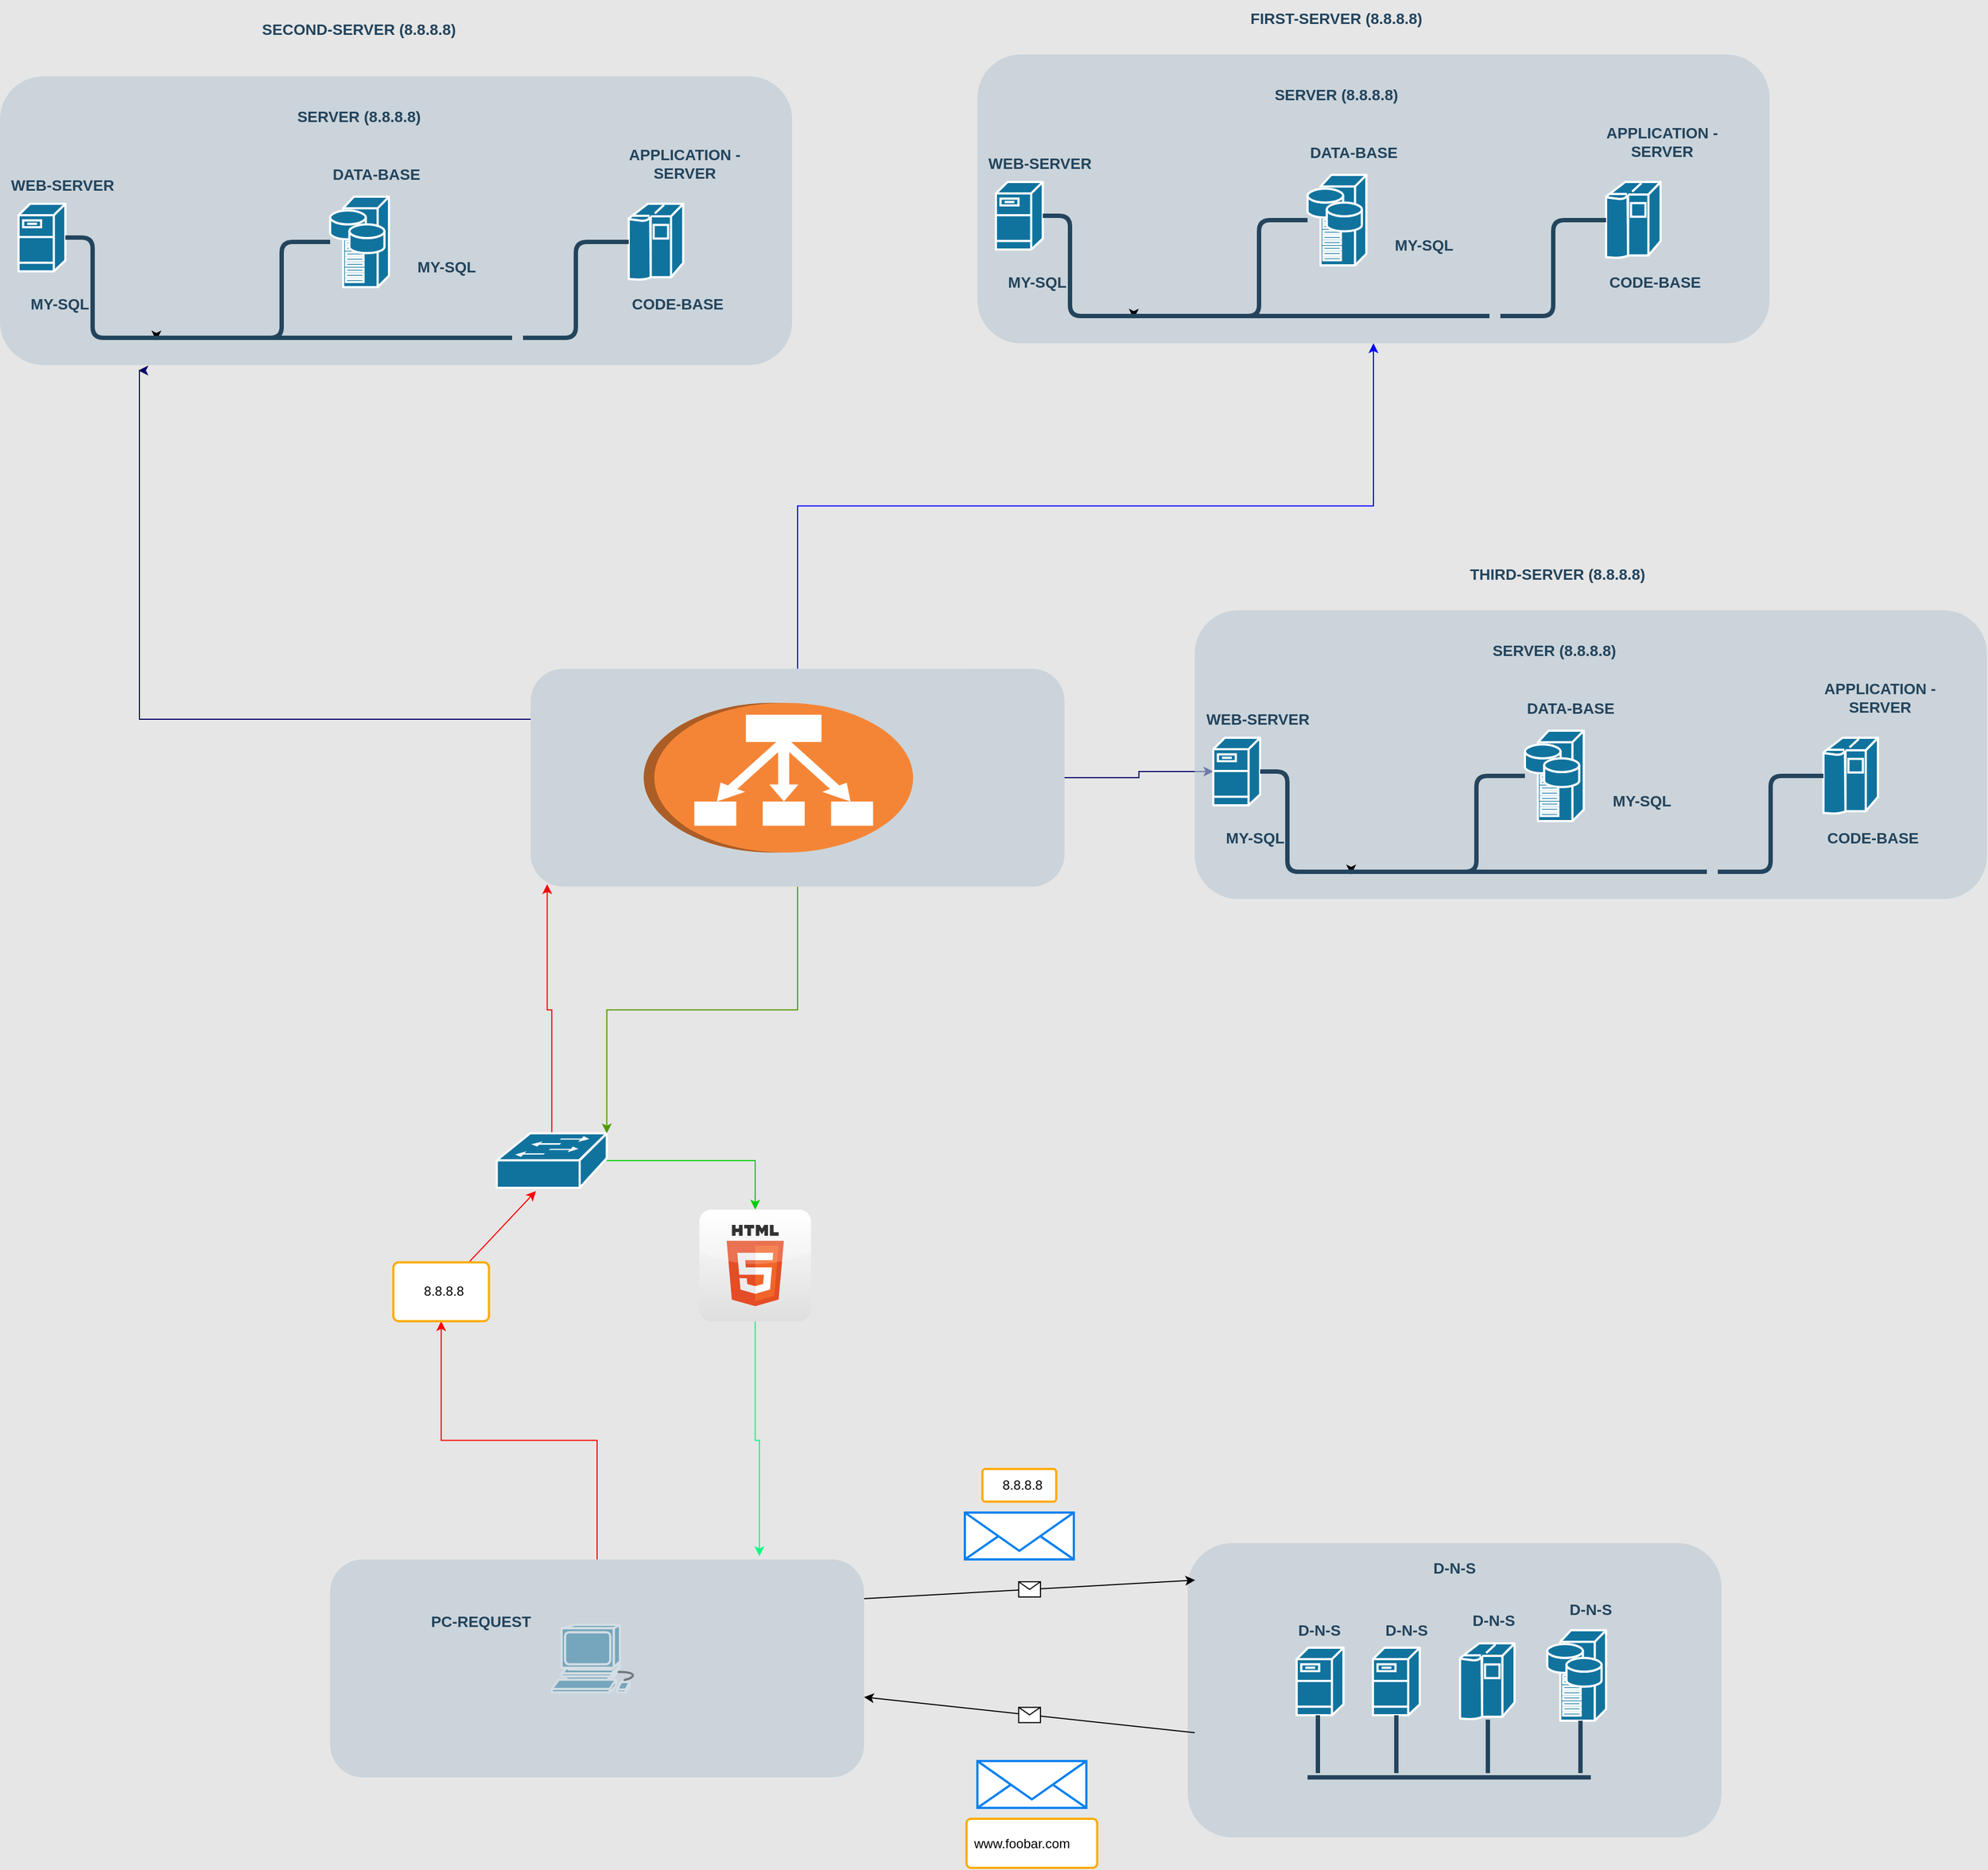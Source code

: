 <mxfile version="21.6.8" type="device">
  <diagram id="6a731a19-8d31-9384-78a2-239565b7b9f0" name="Page-1">
    <mxGraphModel dx="1566" dy="795" grid="1" gridSize="10" guides="1" tooltips="1" connect="1" arrows="1" fold="1" page="1" pageScale="1" pageWidth="827" pageHeight="1169" background="#E6E6E6" math="0" shadow="0">
      <root>
        <mxCell id="0" />
        <mxCell id="1" parent="0" />
        <mxCell id="2094" value="" style="rounded=1;whiteSpace=wrap;html=1;strokeColor=none;fillColor=#BAC8D3;fontSize=24;fontColor=#23445D;align=center;opacity=60;" parent="1" vertex="1">
          <mxGeometry x="1143" y="1456" width="490" height="270" as="geometry" />
        </mxCell>
        <mxCell id="2095" value="" style="rounded=1;whiteSpace=wrap;html=1;strokeColor=none;fillColor=#BAC8D3;fontSize=24;fontColor=#23445D;align=center;opacity=60;" parent="1" vertex="1">
          <mxGeometry x="53" y="110" width="727" height="265" as="geometry" />
        </mxCell>
        <mxCell id="2096" value="" style="shape=mxgraph.cisco.computers_and_peripherals.workstation;html=1;dashed=0;fillColor=#10739E;strokeColor=#ffffff;strokeWidth=2;verticalLabelPosition=bottom;verticalAlign=top;fontFamily=Helvetica;fontSize=36;fontColor=#FFB366" parent="1" vertex="1">
          <mxGeometry x="559.5" y="1531" width="83" height="62" as="geometry" />
        </mxCell>
        <mxCell id="2097" value="" style="shape=mxgraph.cisco.servers.fileserver;html=1;dashed=0;fillColor=#10739E;strokeColor=#ffffff;strokeWidth=2;verticalLabelPosition=bottom;verticalAlign=top;fontFamily=Helvetica;fontSize=36;fontColor=#FFB366" parent="1" vertex="1">
          <mxGeometry x="70" y="227" width="43" height="62" as="geometry" />
        </mxCell>
        <mxCell id="2100" value="" style="shape=mxgraph.cisco.servers.storage_server;html=1;dashed=0;fillColor=#10739E;strokeColor=#ffffff;strokeWidth=2;verticalLabelPosition=bottom;verticalAlign=top;fontFamily=Helvetica;fontSize=36;fontColor=#FFB366" parent="1" vertex="1">
          <mxGeometry x="356" y="220.5" width="54" height="83" as="geometry" />
        </mxCell>
        <mxCell id="2102" value="" style="shape=mxgraph.cisco.computers_and_peripherals.ibm_mainframe;html=1;dashed=0;fillColor=#10739E;strokeColor=#ffffff;strokeWidth=2;verticalLabelPosition=bottom;verticalAlign=top;fontFamily=Helvetica;fontSize=36;fontColor=#FFB366" parent="1" vertex="1">
          <mxGeometry x="630" y="227" width="50" height="70" as="geometry" />
        </mxCell>
        <mxCell id="2103" value="" style="shape=mxgraph.cisco.servers.fileserver;html=1;dashed=0;fillColor=#10739E;strokeColor=#ffffff;strokeWidth=2;verticalLabelPosition=bottom;verticalAlign=top;fontFamily=Helvetica;fontSize=36;fontColor=#FFB366" parent="1" vertex="1">
          <mxGeometry x="1243" y="1552" width="43" height="62" as="geometry" />
        </mxCell>
        <mxCell id="2104" value="" style="shape=mxgraph.cisco.servers.fileserver;html=1;dashed=0;fillColor=#10739E;strokeColor=#ffffff;strokeWidth=2;verticalLabelPosition=bottom;verticalAlign=top;fontFamily=Helvetica;fontSize=36;fontColor=#FFB366" parent="1" vertex="1">
          <mxGeometry x="1313" y="1552" width="43" height="62" as="geometry" />
        </mxCell>
        <mxCell id="2105" value="" style="shape=mxgraph.cisco.computers_and_peripherals.ibm_mainframe;html=1;dashed=0;fillColor=#10739E;strokeColor=#ffffff;strokeWidth=2;verticalLabelPosition=bottom;verticalAlign=top;fontFamily=Helvetica;fontSize=36;fontColor=#FFB366" parent="1" vertex="1">
          <mxGeometry x="1393" y="1548" width="50" height="70" as="geometry" />
        </mxCell>
        <mxCell id="2106" value="" style="shape=mxgraph.cisco.servers.storage_server;html=1;dashed=0;fillColor=#10739E;strokeColor=#ffffff;strokeWidth=2;verticalLabelPosition=bottom;verticalAlign=top;fontFamily=Helvetica;fontSize=36;fontColor=#FFB366" parent="1" vertex="1">
          <mxGeometry x="1473" y="1536" width="54" height="83" as="geometry" />
        </mxCell>
        <mxCell id="6dwymIx41Qv2gQPjKfyM-2273" style="edgeStyle=orthogonalEdgeStyle;rounded=0;orthogonalLoop=1;jettySize=auto;html=1;strokeColor=#00FF80;entryX=0.804;entryY=-0.015;entryDx=0;entryDy=0;entryPerimeter=0;" parent="1" source="6dwymIx41Qv2gQPjKfyM-2308" target="6dwymIx41Qv2gQPjKfyM-2257" edge="1">
          <mxGeometry relative="1" as="geometry">
            <mxPoint x="745.87" y="1360" as="targetPoint" />
          </mxGeometry>
        </mxCell>
        <mxCell id="6dwymIx41Qv2gQPjKfyM-2375" style="edgeStyle=orthogonalEdgeStyle;rounded=0;orthogonalLoop=1;jettySize=auto;html=1;entryX=0.031;entryY=0.989;entryDx=0;entryDy=0;entryPerimeter=0;strokeColor=#FF0000;" parent="1" source="2107" target="6dwymIx41Qv2gQPjKfyM-2314" edge="1">
          <mxGeometry relative="1" as="geometry" />
        </mxCell>
        <mxCell id="2107" value="" style="shape=mxgraph.cisco.switches.workgroup_switch;html=1;dashed=0;fillColor=#10739E;strokeColor=#ffffff;strokeWidth=2;verticalLabelPosition=bottom;verticalAlign=top;fontFamily=Helvetica;fontSize=36;fontColor=#FFB366" parent="1" vertex="1">
          <mxGeometry x="508.87" y="1080" width="101" height="50" as="geometry" />
        </mxCell>
        <mxCell id="2153" value="" style="line;html=1;strokeColor=#23445D;" parent="1" vertex="1">
          <mxGeometry x="1253" y="1666" width="260" height="10" as="geometry" />
        </mxCell>
        <mxCell id="2155" value="" style="edgeStyle=elbowEdgeStyle;elbow=horizontal;endArrow=none;html=1;strokeColor=#23445D;endFill=0;strokeWidth=4;rounded=1" parent="1" target="2102" edge="1">
          <mxGeometry width="100" height="100" relative="1" as="geometry">
            <mxPoint x="533" y="350" as="sourcePoint" />
            <mxPoint x="533" y="310" as="targetPoint" />
          </mxGeometry>
        </mxCell>
        <mxCell id="2159" value="" style="edgeStyle=elbowEdgeStyle;elbow=horizontal;endArrow=none;html=1;strokeColor=#23445D;endFill=0;strokeWidth=4;rounded=1" parent="1" target="2100" edge="1">
          <mxGeometry width="100" height="100" relative="1" as="geometry">
            <mxPoint x="267" y="350" as="sourcePoint" />
            <mxPoint x="266.806" y="296.944" as="targetPoint" />
          </mxGeometry>
        </mxCell>
        <mxCell id="2160" value="" style="edgeStyle=elbowEdgeStyle;elbow=horizontal;endArrow=none;html=1;strokeColor=#23445D;endFill=0;strokeWidth=4;rounded=1" parent="1" source="2152" target="2097" edge="1">
          <mxGeometry width="100" height="100" relative="1" as="geometry">
            <mxPoint x="199" y="350" as="sourcePoint" />
            <mxPoint x="198.806" y="296.944" as="targetPoint" />
            <Array as="points" />
          </mxGeometry>
        </mxCell>
        <mxCell id="2164" value="" style="edgeStyle=elbowEdgeStyle;elbow=horizontal;endArrow=none;html=1;strokeColor=#23445D;endFill=0;strokeWidth=4;rounded=1" parent="1" source="2103" edge="1">
          <mxGeometry width="100" height="100" relative="1" as="geometry">
            <mxPoint x="1262" y="1625" as="sourcePoint" />
            <mxPoint x="1262.278" y="1667.083" as="targetPoint" />
          </mxGeometry>
        </mxCell>
        <mxCell id="2165" value="" style="edgeStyle=elbowEdgeStyle;elbow=horizontal;endArrow=none;html=1;strokeColor=#23445D;endFill=0;strokeWidth=4;rounded=1" parent="1" source="2104" edge="1">
          <mxGeometry width="100" height="100" relative="1" as="geometry">
            <mxPoint x="1334" y="1625" as="sourcePoint" />
            <mxPoint x="1334.278" y="1667.083" as="targetPoint" />
          </mxGeometry>
        </mxCell>
        <mxCell id="2166" value="" style="edgeStyle=elbowEdgeStyle;elbow=horizontal;endArrow=none;html=1;strokeColor=#23445D;endFill=0;strokeWidth=4;rounded=1" parent="1" source="2105" edge="1">
          <mxGeometry width="100" height="100" relative="1" as="geometry">
            <mxPoint x="1418" y="1625" as="sourcePoint" />
            <mxPoint x="1418.278" y="1667.083" as="targetPoint" />
          </mxGeometry>
        </mxCell>
        <mxCell id="2167" value="" style="edgeStyle=elbowEdgeStyle;elbow=horizontal;endArrow=none;html=1;strokeColor=#23445D;endFill=0;strokeWidth=4;rounded=1" parent="1" source="2106" edge="1">
          <mxGeometry width="100" height="100" relative="1" as="geometry">
            <mxPoint x="1503" y="1625" as="sourcePoint" />
            <mxPoint x="1503.278" y="1667.083" as="targetPoint" />
          </mxGeometry>
        </mxCell>
        <mxCell id="2226" value="&lt;font color=&quot;#23445d&quot;&gt;SERVER (8.8.8.8)&lt;br&gt;&lt;/font&gt;" style="rounded=1;whiteSpace=wrap;html=1;strokeColor=none;fillColor=none;fontSize=14;fontColor=#742B21;align=center;fontStyle=1" parent="1" vertex="1">
          <mxGeometry x="270" y="130" width="225" height="34" as="geometry" />
        </mxCell>
        <mxCell id="2227" value="&lt;font color=&quot;#23445d&quot;&gt;D-N-S&lt;/font&gt;" style="rounded=1;whiteSpace=wrap;html=1;strokeColor=none;fillColor=none;fontSize=14;fontColor=#742B21;align=center;fontStyle=1" parent="1" vertex="1">
          <mxGeometry x="1223.5" y="1526" width="80" height="19" as="geometry" />
        </mxCell>
        <mxCell id="6dwymIx41Qv2gQPjKfyM-2346" style="edgeStyle=orthogonalEdgeStyle;rounded=0;orthogonalLoop=1;jettySize=auto;html=1;strokeColor=#FF0000;" parent="1" source="6dwymIx41Qv2gQPjKfyM-2257" target="6dwymIx41Qv2gQPjKfyM-2307" edge="1">
          <mxGeometry relative="1" as="geometry" />
        </mxCell>
        <mxCell id="6dwymIx41Qv2gQPjKfyM-2257" value="" style="rounded=1;whiteSpace=wrap;html=1;strokeColor=none;fillColor=#BAC8D3;fontSize=24;fontColor=#23445D;align=center;opacity=60;" parent="1" vertex="1">
          <mxGeometry x="356" y="1471" width="490" height="200" as="geometry" />
        </mxCell>
        <mxCell id="6dwymIx41Qv2gQPjKfyM-2263" value="&lt;font color=&quot;#23445d&quot;&gt;WEB-SERVER&lt;br&gt;&lt;/font&gt;" style="rounded=1;whiteSpace=wrap;html=1;strokeColor=none;fillColor=none;fontSize=14;fontColor=#742B21;align=center;fontStyle=1" parent="1" vertex="1">
          <mxGeometry x="53" y="193" width="115" height="34" as="geometry" />
        </mxCell>
        <mxCell id="6dwymIx41Qv2gQPjKfyM-2264" value="&lt;font color=&quot;#23445d&quot;&gt;MY-SQL&lt;br&gt;&lt;/font&gt;" style="rounded=1;whiteSpace=wrap;html=1;strokeColor=none;fillColor=none;fontSize=14;fontColor=#742B21;align=center;fontStyle=1" parent="1" vertex="1">
          <mxGeometry x="408" y="268" width="110" height="34" as="geometry" />
        </mxCell>
        <mxCell id="6dwymIx41Qv2gQPjKfyM-2265" value="&lt;font color=&quot;#23445d&quot;&gt;APPLICATION -SERVER&lt;br&gt;&lt;/font&gt;" style="rounded=1;whiteSpace=wrap;html=1;strokeColor=none;fillColor=none;fontSize=14;fontColor=#742B21;align=center;fontStyle=1" parent="1" vertex="1">
          <mxGeometry x="620" y="170" width="123" height="40" as="geometry" />
        </mxCell>
        <mxCell id="6dwymIx41Qv2gQPjKfyM-2266" value="&lt;font color=&quot;#23445d&quot;&gt;MY-SQL&lt;br&gt;&lt;/font&gt;" style="rounded=1;whiteSpace=wrap;html=1;strokeColor=none;fillColor=none;fontSize=14;fontColor=#742B21;align=center;fontStyle=1" parent="1" vertex="1">
          <mxGeometry x="53" y="302" width="110" height="34" as="geometry" />
        </mxCell>
        <mxCell id="6dwymIx41Qv2gQPjKfyM-2267" value="&lt;font color=&quot;#23445d&quot;&gt;CODE-BASE&lt;br&gt;&lt;/font&gt;" style="rounded=1;whiteSpace=wrap;html=1;strokeColor=none;fillColor=none;fontSize=14;fontColor=#742B21;align=center;fontStyle=1" parent="1" vertex="1">
          <mxGeometry x="620" y="302" width="110" height="34" as="geometry" />
        </mxCell>
        <mxCell id="6dwymIx41Qv2gQPjKfyM-2268" style="edgeStyle=orthogonalEdgeStyle;rounded=0;orthogonalLoop=1;jettySize=auto;html=1;exitX=0;exitY=0.5;exitDx=0;exitDy=0;exitPerimeter=0;entryX=0.093;entryY=0.75;entryDx=0;entryDy=0;entryPerimeter=0;" parent="1" source="2152" target="2152" edge="1">
          <mxGeometry relative="1" as="geometry" />
        </mxCell>
        <mxCell id="2152" value="" style="line;html=1;strokeColor=#23445D;" parent="1" vertex="1">
          <mxGeometry x="163" y="345" width="360" height="10" as="geometry" />
        </mxCell>
        <mxCell id="6dwymIx41Qv2gQPjKfyM-2271" value="&lt;font color=&quot;#23445d&quot;&gt;DATA-BASE&lt;br&gt;&lt;/font&gt;" style="rounded=1;whiteSpace=wrap;html=1;strokeColor=none;fillColor=none;fontSize=14;fontColor=#742B21;align=center;fontStyle=1" parent="1" vertex="1">
          <mxGeometry x="340.5" y="183" width="115" height="34" as="geometry" />
        </mxCell>
        <mxCell id="6dwymIx41Qv2gQPjKfyM-2275" value="&lt;font color=&quot;#23445d&quot;&gt;PC-REQUEST&lt;br&gt;&lt;/font&gt;" style="rounded=1;whiteSpace=wrap;html=1;strokeColor=none;fillColor=none;fontSize=14;fontColor=#742B21;align=center;fontStyle=1" parent="1" vertex="1">
          <mxGeometry x="382" y="1511" width="225" height="34" as="geometry" />
        </mxCell>
        <mxCell id="6dwymIx41Qv2gQPjKfyM-2278" value="&lt;font color=&quot;#23445d&quot;&gt;D-N-S&lt;/font&gt;" style="rounded=1;whiteSpace=wrap;html=1;strokeColor=none;fillColor=none;fontSize=14;fontColor=#742B21;align=center;fontStyle=1" parent="1" vertex="1">
          <mxGeometry x="1473" y="1507" width="80" height="19" as="geometry" />
        </mxCell>
        <mxCell id="6dwymIx41Qv2gQPjKfyM-2279" value="&lt;font color=&quot;#23445d&quot;&gt;D-N-S&lt;/font&gt;" style="rounded=1;whiteSpace=wrap;html=1;strokeColor=none;fillColor=none;fontSize=14;fontColor=#742B21;align=center;fontStyle=1" parent="1" vertex="1">
          <mxGeometry x="1383.5" y="1517" width="80" height="19" as="geometry" />
        </mxCell>
        <mxCell id="6dwymIx41Qv2gQPjKfyM-2280" value="&lt;font color=&quot;#23445d&quot;&gt;D-N-S&lt;/font&gt;" style="rounded=1;whiteSpace=wrap;html=1;strokeColor=none;fillColor=none;fontSize=14;fontColor=#742B21;align=center;fontStyle=1" parent="1" vertex="1">
          <mxGeometry x="1303.5" y="1526" width="80" height="19" as="geometry" />
        </mxCell>
        <mxCell id="6dwymIx41Qv2gQPjKfyM-2282" value="&lt;font color=&quot;#23445d&quot;&gt;D-N-S&lt;/font&gt;" style="rounded=1;whiteSpace=wrap;html=1;strokeColor=none;fillColor=none;fontSize=14;fontColor=#742B21;align=center;fontStyle=1" parent="1" vertex="1">
          <mxGeometry x="1323" y="1461" width="130" height="35" as="geometry" />
        </mxCell>
        <mxCell id="6dwymIx41Qv2gQPjKfyM-2289" value="" style="html=1;verticalLabelPosition=bottom;align=center;labelBackgroundColor=#ffffff;verticalAlign=top;strokeWidth=2;strokeColor=#0080F0;shadow=0;dashed=0;shape=mxgraph.ios7.icons.mail;" parent="1" vertex="1">
          <mxGeometry x="950" y="1656" width="100" height="43" as="geometry" />
        </mxCell>
        <mxCell id="6dwymIx41Qv2gQPjKfyM-2294" value="" style="html=1;verticalLabelPosition=bottom;align=center;labelBackgroundColor=#ffffff;verticalAlign=top;strokeWidth=2;strokeColor=#0080F0;shadow=0;dashed=0;shape=mxgraph.ios7.icons.mail;" parent="1" vertex="1">
          <mxGeometry x="938.5" y="1428" width="100" height="43" as="geometry" />
        </mxCell>
        <mxCell id="6dwymIx41Qv2gQPjKfyM-2300" value="www.foobar.com" style="rounded=1;arcSize=9;align=left;spacingLeft=5;strokeColor=#FFAB00;html=1;strokeWidth=2;fontSize=12" parent="1" vertex="1">
          <mxGeometry x="940" y="1709" width="120" height="45" as="geometry" />
        </mxCell>
        <mxCell id="6dwymIx41Qv2gQPjKfyM-2303" value="&lt;div style=&quot;&quot;&gt;&lt;span style=&quot;background-color: initial;&quot;&gt;8.8.8.8&lt;/span&gt;&lt;/div&gt;" style="rounded=1;arcSize=9;align=center;spacingLeft=5;strokeColor=#FFAB00;html=1;strokeWidth=2;fontSize=12" parent="1" vertex="1">
          <mxGeometry x="954.63" y="1388" width="67.75" height="30" as="geometry" />
        </mxCell>
        <mxCell id="6dwymIx41Qv2gQPjKfyM-2313" value="" style="edgeStyle=orthogonalEdgeStyle;rounded=0;orthogonalLoop=1;jettySize=auto;html=1;strokeColor=#00CC00;" parent="1" source="2107" target="6dwymIx41Qv2gQPjKfyM-2308" edge="1">
          <mxGeometry relative="1" as="geometry">
            <mxPoint x="754.87" y="1790" as="targetPoint" />
            <mxPoint x="609.87" y="1105" as="sourcePoint" />
          </mxGeometry>
        </mxCell>
        <mxCell id="6dwymIx41Qv2gQPjKfyM-2308" value="" style="dashed=0;outlineConnect=0;html=1;align=center;labelPosition=center;verticalLabelPosition=bottom;verticalAlign=top;shape=mxgraph.webicons.html5;gradientColor=#DFDEDE" parent="1" vertex="1">
          <mxGeometry x="694.87" y="1150" width="102.4" height="102.4" as="geometry" />
        </mxCell>
        <mxCell id="6dwymIx41Qv2gQPjKfyM-2364" style="edgeStyle=orthogonalEdgeStyle;rounded=0;orthogonalLoop=1;jettySize=auto;html=1;entryX=0;entryY=0.5;entryDx=0;entryDy=0;entryPerimeter=0;strokeColor=#000066;" parent="1" source="6dwymIx41Qv2gQPjKfyM-2314" target="6dwymIx41Qv2gQPjKfyM-2349" edge="1">
          <mxGeometry relative="1" as="geometry" />
        </mxCell>
        <mxCell id="6dwymIx41Qv2gQPjKfyM-2365" style="edgeStyle=orthogonalEdgeStyle;rounded=0;orthogonalLoop=1;jettySize=auto;html=1;strokeColor=#0000FF;fillColor=#E6E6E6;" parent="1" source="6dwymIx41Qv2gQPjKfyM-2314" target="6dwymIx41Qv2gQPjKfyM-2329" edge="1">
          <mxGeometry relative="1" as="geometry" />
        </mxCell>
        <mxCell id="6dwymIx41Qv2gQPjKfyM-2366" style="edgeStyle=orthogonalEdgeStyle;rounded=0;orthogonalLoop=1;jettySize=auto;html=1;strokeColor=#000066;" parent="1" source="6dwymIx41Qv2gQPjKfyM-2314" edge="1">
          <mxGeometry relative="1" as="geometry">
            <mxPoint x="180" y="380" as="targetPoint" />
            <Array as="points">
              <mxPoint x="181" y="700" />
              <mxPoint x="181" y="380" />
            </Array>
          </mxGeometry>
        </mxCell>
        <mxCell id="6dwymIx41Qv2gQPjKfyM-2367" style="edgeStyle=orthogonalEdgeStyle;rounded=0;orthogonalLoop=1;jettySize=auto;html=1;entryX=1;entryY=0;entryDx=0;entryDy=0;entryPerimeter=0;strokeColor=#4D9900;" parent="1" source="6dwymIx41Qv2gQPjKfyM-2314" target="2107" edge="1">
          <mxGeometry relative="1" as="geometry" />
        </mxCell>
        <mxCell id="6dwymIx41Qv2gQPjKfyM-2314" value="" style="rounded=1;whiteSpace=wrap;html=1;strokeColor=none;fillColor=#BAC8D3;fontSize=24;fontColor=#23445D;align=center;opacity=60;" parent="1" vertex="1">
          <mxGeometry x="540" y="653.63" width="490" height="200" as="geometry" />
        </mxCell>
        <mxCell id="6dwymIx41Qv2gQPjKfyM-2322" value="" style="curved=1;endArrow=classic;html=1;rounded=0;entryX=0.356;entryY=1.06;entryDx=0;entryDy=0;strokeColor=#FF0000;entryPerimeter=0;" parent="1" source="6dwymIx41Qv2gQPjKfyM-2307" target="2107" edge="1">
          <mxGeometry width="50" height="50" relative="1" as="geometry">
            <mxPoint x="444.87" y="1320" as="sourcePoint" />
            <mxPoint x="494.87" y="1270" as="targetPoint" />
            <Array as="points" />
          </mxGeometry>
        </mxCell>
        <mxCell id="6dwymIx41Qv2gQPjKfyM-2307" value="&lt;div style=&quot;&quot;&gt;&lt;span style=&quot;background-color: initial;&quot;&gt;8.8.8.8&lt;/span&gt;&lt;/div&gt;" style="rounded=1;arcSize=9;align=center;spacingLeft=5;strokeColor=#FFAB00;html=1;strokeWidth=2;fontSize=12" parent="1" vertex="1">
          <mxGeometry x="414" y="1198.4" width="87.75" height="54" as="geometry" />
        </mxCell>
        <mxCell id="6dwymIx41Qv2gQPjKfyM-2326" value="" style="outlineConnect=0;dashed=0;verticalLabelPosition=bottom;verticalAlign=top;align=center;html=1;shape=mxgraph.aws3.classic_load_balancer;fillColor=#F58536;gradientColor=none;rotation=90;" parent="1" vertex="1">
          <mxGeometry x="698.75" y="630" width="137.25" height="247.25" as="geometry" />
        </mxCell>
        <mxCell id="6dwymIx41Qv2gQPjKfyM-2329" value="" style="rounded=1;whiteSpace=wrap;html=1;strokeColor=none;fillColor=#BAC8D3;fontSize=24;fontColor=#23445D;align=center;opacity=60;" parent="1" vertex="1">
          <mxGeometry x="950" y="90" width="727" height="265" as="geometry" />
        </mxCell>
        <mxCell id="6dwymIx41Qv2gQPjKfyM-2330" value="" style="shape=mxgraph.cisco.servers.fileserver;html=1;dashed=0;fillColor=#10739E;strokeColor=#ffffff;strokeWidth=2;verticalLabelPosition=bottom;verticalAlign=top;fontFamily=Helvetica;fontSize=36;fontColor=#FFB366" parent="1" vertex="1">
          <mxGeometry x="967" y="207" width="43" height="62" as="geometry" />
        </mxCell>
        <mxCell id="6dwymIx41Qv2gQPjKfyM-2331" value="" style="shape=mxgraph.cisco.servers.storage_server;html=1;dashed=0;fillColor=#10739E;strokeColor=#ffffff;strokeWidth=2;verticalLabelPosition=bottom;verticalAlign=top;fontFamily=Helvetica;fontSize=36;fontColor=#FFB366" parent="1" vertex="1">
          <mxGeometry x="1253" y="200.5" width="54" height="83" as="geometry" />
        </mxCell>
        <mxCell id="6dwymIx41Qv2gQPjKfyM-2332" value="" style="shape=mxgraph.cisco.computers_and_peripherals.ibm_mainframe;html=1;dashed=0;fillColor=#10739E;strokeColor=#ffffff;strokeWidth=2;verticalLabelPosition=bottom;verticalAlign=top;fontFamily=Helvetica;fontSize=36;fontColor=#FFB366" parent="1" vertex="1">
          <mxGeometry x="1527" y="207" width="50" height="70" as="geometry" />
        </mxCell>
        <mxCell id="6dwymIx41Qv2gQPjKfyM-2333" value="" style="edgeStyle=elbowEdgeStyle;elbow=horizontal;endArrow=none;html=1;strokeColor=#23445D;endFill=0;strokeWidth=4;rounded=1" parent="1" target="6dwymIx41Qv2gQPjKfyM-2332" edge="1">
          <mxGeometry width="100" height="100" relative="1" as="geometry">
            <mxPoint x="1430" y="330" as="sourcePoint" />
            <mxPoint x="1430" y="290" as="targetPoint" />
          </mxGeometry>
        </mxCell>
        <mxCell id="6dwymIx41Qv2gQPjKfyM-2334" value="" style="edgeStyle=elbowEdgeStyle;elbow=horizontal;endArrow=none;html=1;strokeColor=#23445D;endFill=0;strokeWidth=4;rounded=1" parent="1" target="6dwymIx41Qv2gQPjKfyM-2331" edge="1">
          <mxGeometry width="100" height="100" relative="1" as="geometry">
            <mxPoint x="1164" y="330" as="sourcePoint" />
            <mxPoint x="1163.806" y="276.944" as="targetPoint" />
          </mxGeometry>
        </mxCell>
        <mxCell id="6dwymIx41Qv2gQPjKfyM-2335" value="" style="edgeStyle=elbowEdgeStyle;elbow=horizontal;endArrow=none;html=1;strokeColor=#23445D;endFill=0;strokeWidth=4;rounded=1" parent="1" source="6dwymIx41Qv2gQPjKfyM-2343" target="6dwymIx41Qv2gQPjKfyM-2330" edge="1">
          <mxGeometry width="100" height="100" relative="1" as="geometry">
            <mxPoint x="1096" y="330" as="sourcePoint" />
            <mxPoint x="1095.806" y="276.944" as="targetPoint" />
            <Array as="points" />
          </mxGeometry>
        </mxCell>
        <mxCell id="6dwymIx41Qv2gQPjKfyM-2336" value="&lt;font color=&quot;#23445d&quot;&gt;SERVER (8.8.8.8)&lt;br&gt;&lt;/font&gt;" style="rounded=1;whiteSpace=wrap;html=1;strokeColor=none;fillColor=none;fontSize=14;fontColor=#742B21;align=center;fontStyle=1" parent="1" vertex="1">
          <mxGeometry x="1167" y="110" width="225" height="34" as="geometry" />
        </mxCell>
        <mxCell id="6dwymIx41Qv2gQPjKfyM-2337" value="&lt;font color=&quot;#23445d&quot;&gt;WEB-SERVER&lt;br&gt;&lt;/font&gt;" style="rounded=1;whiteSpace=wrap;html=1;strokeColor=none;fillColor=none;fontSize=14;fontColor=#742B21;align=center;fontStyle=1" parent="1" vertex="1">
          <mxGeometry x="950" y="173" width="115" height="34" as="geometry" />
        </mxCell>
        <mxCell id="6dwymIx41Qv2gQPjKfyM-2338" value="&lt;font color=&quot;#23445d&quot;&gt;MY-SQL&lt;br&gt;&lt;/font&gt;" style="rounded=1;whiteSpace=wrap;html=1;strokeColor=none;fillColor=none;fontSize=14;fontColor=#742B21;align=center;fontStyle=1" parent="1" vertex="1">
          <mxGeometry x="1305" y="248" width="110" height="34" as="geometry" />
        </mxCell>
        <mxCell id="6dwymIx41Qv2gQPjKfyM-2339" value="&lt;font color=&quot;#23445d&quot;&gt;APPLICATION -SERVER&lt;br&gt;&lt;/font&gt;" style="rounded=1;whiteSpace=wrap;html=1;strokeColor=none;fillColor=none;fontSize=14;fontColor=#742B21;align=center;fontStyle=1" parent="1" vertex="1">
          <mxGeometry x="1517" y="150" width="123" height="40" as="geometry" />
        </mxCell>
        <mxCell id="6dwymIx41Qv2gQPjKfyM-2340" value="&lt;font color=&quot;#23445d&quot;&gt;MY-SQL&lt;br&gt;&lt;/font&gt;" style="rounded=1;whiteSpace=wrap;html=1;strokeColor=none;fillColor=none;fontSize=14;fontColor=#742B21;align=center;fontStyle=1" parent="1" vertex="1">
          <mxGeometry x="950" y="282" width="110" height="34" as="geometry" />
        </mxCell>
        <mxCell id="6dwymIx41Qv2gQPjKfyM-2341" value="&lt;font color=&quot;#23445d&quot;&gt;CODE-BASE&lt;br&gt;&lt;/font&gt;" style="rounded=1;whiteSpace=wrap;html=1;strokeColor=none;fillColor=none;fontSize=14;fontColor=#742B21;align=center;fontStyle=1" parent="1" vertex="1">
          <mxGeometry x="1517" y="282" width="110" height="34" as="geometry" />
        </mxCell>
        <mxCell id="6dwymIx41Qv2gQPjKfyM-2342" style="edgeStyle=orthogonalEdgeStyle;rounded=0;orthogonalLoop=1;jettySize=auto;html=1;exitX=0;exitY=0.5;exitDx=0;exitDy=0;exitPerimeter=0;entryX=0.093;entryY=0.75;entryDx=0;entryDy=0;entryPerimeter=0;" parent="1" source="6dwymIx41Qv2gQPjKfyM-2343" target="6dwymIx41Qv2gQPjKfyM-2343" edge="1">
          <mxGeometry relative="1" as="geometry" />
        </mxCell>
        <mxCell id="6dwymIx41Qv2gQPjKfyM-2343" value="" style="line;html=1;strokeColor=#23445D;" parent="1" vertex="1">
          <mxGeometry x="1060" y="325" width="360" height="10" as="geometry" />
        </mxCell>
        <mxCell id="6dwymIx41Qv2gQPjKfyM-2344" value="&lt;font color=&quot;#23445d&quot;&gt;DATA-BASE&lt;br&gt;&lt;/font&gt;" style="rounded=1;whiteSpace=wrap;html=1;strokeColor=none;fillColor=none;fontSize=14;fontColor=#742B21;align=center;fontStyle=1" parent="1" vertex="1">
          <mxGeometry x="1237.5" y="163" width="115" height="34" as="geometry" />
        </mxCell>
        <mxCell id="6dwymIx41Qv2gQPjKfyM-2348" value="" style="rounded=1;whiteSpace=wrap;html=1;strokeColor=none;fillColor=#BAC8D3;fontSize=24;fontColor=#23445D;align=center;opacity=60;" parent="1" vertex="1">
          <mxGeometry x="1149.5" y="600" width="727" height="265" as="geometry" />
        </mxCell>
        <mxCell id="6dwymIx41Qv2gQPjKfyM-2349" value="" style="shape=mxgraph.cisco.servers.fileserver;html=1;dashed=0;fillColor=#10739E;strokeColor=#ffffff;strokeWidth=2;verticalLabelPosition=bottom;verticalAlign=top;fontFamily=Helvetica;fontSize=36;fontColor=#FFB366" parent="1" vertex="1">
          <mxGeometry x="1166.5" y="717" width="43" height="62" as="geometry" />
        </mxCell>
        <mxCell id="6dwymIx41Qv2gQPjKfyM-2350" value="" style="shape=mxgraph.cisco.servers.storage_server;html=1;dashed=0;fillColor=#10739E;strokeColor=#ffffff;strokeWidth=2;verticalLabelPosition=bottom;verticalAlign=top;fontFamily=Helvetica;fontSize=36;fontColor=#FFB366" parent="1" vertex="1">
          <mxGeometry x="1452.5" y="710.5" width="54" height="83" as="geometry" />
        </mxCell>
        <mxCell id="6dwymIx41Qv2gQPjKfyM-2351" value="" style="shape=mxgraph.cisco.computers_and_peripherals.ibm_mainframe;html=1;dashed=0;fillColor=#10739E;strokeColor=#ffffff;strokeWidth=2;verticalLabelPosition=bottom;verticalAlign=top;fontFamily=Helvetica;fontSize=36;fontColor=#FFB366" parent="1" vertex="1">
          <mxGeometry x="1726.5" y="717" width="50" height="70" as="geometry" />
        </mxCell>
        <mxCell id="6dwymIx41Qv2gQPjKfyM-2352" value="" style="edgeStyle=elbowEdgeStyle;elbow=horizontal;endArrow=none;html=1;strokeColor=#23445D;endFill=0;strokeWidth=4;rounded=1" parent="1" target="6dwymIx41Qv2gQPjKfyM-2351" edge="1">
          <mxGeometry width="100" height="100" relative="1" as="geometry">
            <mxPoint x="1629.5" y="840" as="sourcePoint" />
            <mxPoint x="1629.5" y="800" as="targetPoint" />
          </mxGeometry>
        </mxCell>
        <mxCell id="6dwymIx41Qv2gQPjKfyM-2353" value="" style="edgeStyle=elbowEdgeStyle;elbow=horizontal;endArrow=none;html=1;strokeColor=#23445D;endFill=0;strokeWidth=4;rounded=1" parent="1" target="6dwymIx41Qv2gQPjKfyM-2350" edge="1">
          <mxGeometry width="100" height="100" relative="1" as="geometry">
            <mxPoint x="1363.5" y="840" as="sourcePoint" />
            <mxPoint x="1363.306" y="786.944" as="targetPoint" />
          </mxGeometry>
        </mxCell>
        <mxCell id="6dwymIx41Qv2gQPjKfyM-2354" value="" style="edgeStyle=elbowEdgeStyle;elbow=horizontal;endArrow=none;html=1;strokeColor=#23445D;endFill=0;strokeWidth=4;rounded=1" parent="1" source="6dwymIx41Qv2gQPjKfyM-2362" target="6dwymIx41Qv2gQPjKfyM-2349" edge="1">
          <mxGeometry width="100" height="100" relative="1" as="geometry">
            <mxPoint x="1295.5" y="840" as="sourcePoint" />
            <mxPoint x="1295.306" y="786.944" as="targetPoint" />
            <Array as="points" />
          </mxGeometry>
        </mxCell>
        <mxCell id="6dwymIx41Qv2gQPjKfyM-2355" value="&lt;font color=&quot;#23445d&quot;&gt;SERVER (8.8.8.8)&lt;br&gt;&lt;/font&gt;" style="rounded=1;whiteSpace=wrap;html=1;strokeColor=none;fillColor=none;fontSize=14;fontColor=#742B21;align=center;fontStyle=1" parent="1" vertex="1">
          <mxGeometry x="1366.5" y="620" width="225" height="34" as="geometry" />
        </mxCell>
        <mxCell id="6dwymIx41Qv2gQPjKfyM-2356" value="&lt;font color=&quot;#23445d&quot;&gt;WEB-SERVER&lt;br&gt;&lt;/font&gt;" style="rounded=1;whiteSpace=wrap;html=1;strokeColor=none;fillColor=none;fontSize=14;fontColor=#742B21;align=center;fontStyle=1" parent="1" vertex="1">
          <mxGeometry x="1149.5" y="683" width="115" height="34" as="geometry" />
        </mxCell>
        <mxCell id="6dwymIx41Qv2gQPjKfyM-2357" value="&lt;font color=&quot;#23445d&quot;&gt;MY-SQL&lt;br&gt;&lt;/font&gt;" style="rounded=1;whiteSpace=wrap;html=1;strokeColor=none;fillColor=none;fontSize=14;fontColor=#742B21;align=center;fontStyle=1" parent="1" vertex="1">
          <mxGeometry x="1504.5" y="758" width="110" height="34" as="geometry" />
        </mxCell>
        <mxCell id="6dwymIx41Qv2gQPjKfyM-2358" value="&lt;font color=&quot;#23445d&quot;&gt;APPLICATION -SERVER&lt;br&gt;&lt;/font&gt;" style="rounded=1;whiteSpace=wrap;html=1;strokeColor=none;fillColor=none;fontSize=14;fontColor=#742B21;align=center;fontStyle=1" parent="1" vertex="1">
          <mxGeometry x="1716.5" y="660" width="123" height="40" as="geometry" />
        </mxCell>
        <mxCell id="6dwymIx41Qv2gQPjKfyM-2359" value="&lt;font color=&quot;#23445d&quot;&gt;MY-SQL&lt;br&gt;&lt;/font&gt;" style="rounded=1;whiteSpace=wrap;html=1;strokeColor=none;fillColor=none;fontSize=14;fontColor=#742B21;align=center;fontStyle=1" parent="1" vertex="1">
          <mxGeometry x="1149.5" y="792" width="110" height="34" as="geometry" />
        </mxCell>
        <mxCell id="6dwymIx41Qv2gQPjKfyM-2360" value="&lt;font color=&quot;#23445d&quot;&gt;CODE-BASE&lt;br&gt;&lt;/font&gt;" style="rounded=1;whiteSpace=wrap;html=1;strokeColor=none;fillColor=none;fontSize=14;fontColor=#742B21;align=center;fontStyle=1" parent="1" vertex="1">
          <mxGeometry x="1716.5" y="792" width="110" height="34" as="geometry" />
        </mxCell>
        <mxCell id="6dwymIx41Qv2gQPjKfyM-2361" style="edgeStyle=orthogonalEdgeStyle;rounded=0;orthogonalLoop=1;jettySize=auto;html=1;exitX=0;exitY=0.5;exitDx=0;exitDy=0;exitPerimeter=0;entryX=0.093;entryY=0.75;entryDx=0;entryDy=0;entryPerimeter=0;" parent="1" source="6dwymIx41Qv2gQPjKfyM-2362" target="6dwymIx41Qv2gQPjKfyM-2362" edge="1">
          <mxGeometry relative="1" as="geometry" />
        </mxCell>
        <mxCell id="6dwymIx41Qv2gQPjKfyM-2362" value="" style="line;html=1;strokeColor=#23445D;" parent="1" vertex="1">
          <mxGeometry x="1259.5" y="835" width="360" height="10" as="geometry" />
        </mxCell>
        <mxCell id="6dwymIx41Qv2gQPjKfyM-2363" value="&lt;font color=&quot;#23445d&quot;&gt;DATA-BASE&lt;br&gt;&lt;/font&gt;" style="rounded=1;whiteSpace=wrap;html=1;strokeColor=none;fillColor=none;fontSize=14;fontColor=#742B21;align=center;fontStyle=1" parent="1" vertex="1">
          <mxGeometry x="1437" y="673" width="115" height="34" as="geometry" />
        </mxCell>
        <mxCell id="6dwymIx41Qv2gQPjKfyM-2371" value="" style="endArrow=classic;html=1;rounded=0;entryX=0.014;entryY=0.126;entryDx=0;entryDy=0;entryPerimeter=0;" parent="1" target="2094" edge="1">
          <mxGeometry relative="1" as="geometry">
            <mxPoint x="846.13" y="1507" as="sourcePoint" />
            <mxPoint x="946.13" y="1507" as="targetPoint" />
          </mxGeometry>
        </mxCell>
        <mxCell id="6dwymIx41Qv2gQPjKfyM-2372" value="" style="shape=message;html=1;outlineConnect=0;" parent="6dwymIx41Qv2gQPjKfyM-2371" vertex="1">
          <mxGeometry width="20" height="14" relative="1" as="geometry">
            <mxPoint x="-10" y="-7" as="offset" />
          </mxGeometry>
        </mxCell>
        <mxCell id="6dwymIx41Qv2gQPjKfyM-2373" value="" style="endArrow=classic;html=1;rounded=0;" parent="1" target="6dwymIx41Qv2gQPjKfyM-2257" edge="1">
          <mxGeometry relative="1" as="geometry">
            <mxPoint x="1149.5" y="1630" as="sourcePoint" />
            <mxPoint x="919.5" y="1630" as="targetPoint" />
          </mxGeometry>
        </mxCell>
        <mxCell id="6dwymIx41Qv2gQPjKfyM-2374" value="" style="shape=message;html=1;outlineConnect=0;" parent="6dwymIx41Qv2gQPjKfyM-2373" vertex="1">
          <mxGeometry width="20" height="14" relative="1" as="geometry">
            <mxPoint x="-10" y="-7" as="offset" />
          </mxGeometry>
        </mxCell>
        <mxCell id="6dwymIx41Qv2gQPjKfyM-2376" value="&lt;font color=&quot;#23445d&quot;&gt;FIRST-SERVER (8.8.8.8)&lt;br&gt;&lt;/font&gt;" style="rounded=1;whiteSpace=wrap;html=1;strokeColor=none;fillColor=none;fontSize=14;fontColor=#742B21;align=center;fontStyle=1" parent="1" vertex="1">
          <mxGeometry x="1166.5" y="40" width="225" height="34" as="geometry" />
        </mxCell>
        <mxCell id="6dwymIx41Qv2gQPjKfyM-2377" value="&lt;font color=&quot;#23445d&quot;&gt;SECOND-SERVER (8.8.8.8)&lt;br&gt;&lt;/font&gt;" style="rounded=1;whiteSpace=wrap;html=1;strokeColor=none;fillColor=none;fontSize=14;fontColor=#742B21;align=center;fontStyle=1" parent="1" vertex="1">
          <mxGeometry x="270" y="50" width="225" height="34" as="geometry" />
        </mxCell>
        <mxCell id="6dwymIx41Qv2gQPjKfyM-2378" value="&lt;font color=&quot;#23445d&quot;&gt;THIRD-SERVER (8.8.8.8)&lt;br&gt;&lt;/font&gt;" style="rounded=1;whiteSpace=wrap;html=1;strokeColor=none;fillColor=none;fontSize=14;fontColor=#742B21;align=center;fontStyle=1" parent="1" vertex="1">
          <mxGeometry x="1370" y="550" width="225" height="34" as="geometry" />
        </mxCell>
      </root>
    </mxGraphModel>
  </diagram>
</mxfile>
